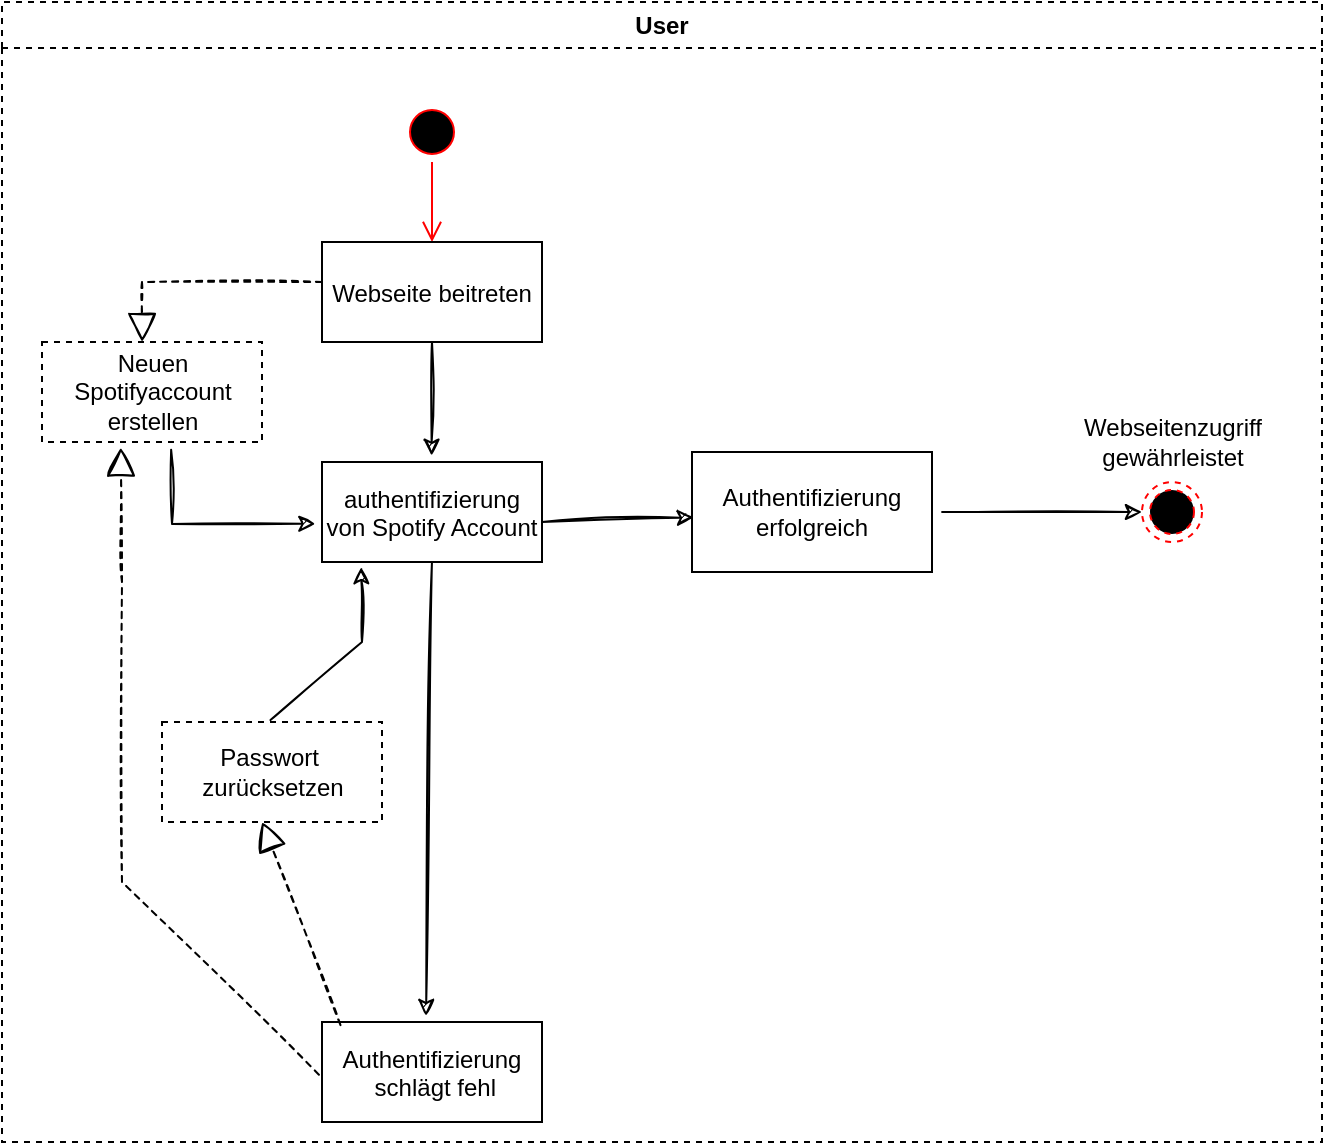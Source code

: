 <mxfile version="20.6.2" type="device"><diagram name="Page-1" id="e7e014a7-5840-1c2e-5031-d8a46d1fe8dd"><mxGraphModel dx="1255" dy="689" grid="1" gridSize="10" guides="1" tooltips="1" connect="1" arrows="1" fold="1" page="1" pageScale="1" pageWidth="1169" pageHeight="826" background="none" math="0" shadow="0"><root><mxCell id="0"/><mxCell id="1" parent="0"/><mxCell id="2" value="User" style="swimlane;whiteSpace=wrap;dashed=1;" parent="1" vertex="1"><mxGeometry x="370" y="90" width="660" height="570" as="geometry"/></mxCell><mxCell id="5" value="" style="ellipse;shape=startState;fillColor=#000000;strokeColor=#ff0000;" parent="2" vertex="1"><mxGeometry x="200" y="50" width="30" height="30" as="geometry"/></mxCell><mxCell id="6" value="" style="edgeStyle=elbowEdgeStyle;elbow=horizontal;verticalAlign=bottom;endArrow=open;endSize=8;strokeColor=#FF0000;endFill=1;rounded=0" parent="2" source="5" target="7" edge="1"><mxGeometry x="200" y="50" as="geometry"><mxPoint x="215" y="120" as="targetPoint"/></mxGeometry></mxCell><mxCell id="7" value="Webseite beitreten" style="" parent="2" vertex="1"><mxGeometry x="160" y="120" width="110" height="50" as="geometry"/></mxCell><mxCell id="8" value="authentifizierung&#10;von Spotify Account" style="" parent="2" vertex="1"><mxGeometry x="160" y="230" width="110" height="50" as="geometry"/></mxCell><mxCell id="10" value="Authentifizierung&#10; schlägt fehl" style="" parent="2" vertex="1"><mxGeometry x="160" y="510" width="110" height="50" as="geometry"/></mxCell><mxCell id="kXZ6agIpNdv1PfCAxv_z-41" value="Authentifizierung erfolgreich" style="whiteSpace=wrap;html=1;fillColor=rgb(255, 255, 255);strokeColor=rgb(0, 0, 0);fontColor=rgb(0, 0, 0);" vertex="1" parent="2"><mxGeometry x="345" y="225" width="120" height="60" as="geometry"/></mxCell><mxCell id="kXZ6agIpNdv1PfCAxv_z-50" value="" style="endArrow=classic;html=1;rounded=0;sketch=1;entryX=0.498;entryY=-0.063;entryDx=0;entryDy=0;entryPerimeter=0;" edge="1" parent="2" target="8"><mxGeometry width="50" height="50" relative="1" as="geometry"><mxPoint x="215" y="170" as="sourcePoint"/><mxPoint x="300" y="230" as="targetPoint"/></mxGeometry></mxCell><mxCell id="kXZ6agIpNdv1PfCAxv_z-59" value="" style="endArrow=block;dashed=1;endFill=0;endSize=12;html=1;rounded=0;sketch=1;entryX=0.455;entryY=0;entryDx=0;entryDy=0;entryPerimeter=0;exitX=0;exitY=0.4;exitDx=0;exitDy=0;exitPerimeter=0;" edge="1" parent="2" source="7"><mxGeometry width="160" relative="1" as="geometry"><mxPoint x="70" y="90" as="sourcePoint"/><mxPoint x="70.05" y="170" as="targetPoint"/><Array as="points"><mxPoint x="70" y="140"/></Array></mxGeometry></mxCell><mxCell id="kXZ6agIpNdv1PfCAxv_z-60" value="" style="endArrow=block;dashed=1;endFill=0;endSize=12;html=1;rounded=0;sketch=1;exitX=-0.014;exitY=0.527;exitDx=0;exitDy=0;exitPerimeter=0;entryX=0.358;entryY=1.055;entryDx=0;entryDy=0;entryPerimeter=0;" edge="1" parent="2" source="10" target="kXZ6agIpNdv1PfCAxv_z-61"><mxGeometry width="160" relative="1" as="geometry"><mxPoint x="270" y="360" as="sourcePoint"/><mxPoint x="70" y="240" as="targetPoint"/><Array as="points"><mxPoint x="60" y="440"/><mxPoint x="60" y="290"/></Array></mxGeometry></mxCell><mxCell id="kXZ6agIpNdv1PfCAxv_z-61" value="Neuen&lt;br&gt;Spotifyaccount&lt;br&gt;erstellen" style="html=1;dashed=1;" vertex="1" parent="2"><mxGeometry x="20" y="170" width="110" height="50" as="geometry"/></mxCell><mxCell id="kXZ6agIpNdv1PfCAxv_z-62" value="" style="endArrow=classic;html=1;rounded=0;sketch=1;entryX=0.473;entryY=-0.06;entryDx=0;entryDy=0;entryPerimeter=0;" edge="1" parent="2" target="10"><mxGeometry width="50" height="50" relative="1" as="geometry"><mxPoint x="214.98" y="280" as="sourcePoint"/><mxPoint x="214.76" y="336.85" as="targetPoint"/></mxGeometry></mxCell><mxCell id="kXZ6agIpNdv1PfCAxv_z-64" value="Passwort&amp;nbsp;&lt;br&gt;zurücksetzen" style="html=1;dashed=1;" vertex="1" parent="2"><mxGeometry x="80" y="360" width="110" height="50" as="geometry"/></mxCell><mxCell id="kXZ6agIpNdv1PfCAxv_z-65" value="" style="endArrow=block;dashed=1;endFill=0;endSize=12;html=1;rounded=0;sketch=1;exitX=0.084;exitY=0.031;exitDx=0;exitDy=0;exitPerimeter=0;entryX=0.455;entryY=1;entryDx=0;entryDy=0;entryPerimeter=0;" edge="1" parent="2" source="10" target="kXZ6agIpNdv1PfCAxv_z-64"><mxGeometry width="160" relative="1" as="geometry"><mxPoint x="230" y="410" as="sourcePoint"/><mxPoint x="390" y="410" as="targetPoint"/></mxGeometry></mxCell><mxCell id="kXZ6agIpNdv1PfCAxv_z-66" value="" style="endArrow=classic;html=1;rounded=0;sketch=1;exitX=0.493;exitY=-0.019;exitDx=0;exitDy=0;exitPerimeter=0;entryX=0.178;entryY=1.052;entryDx=0;entryDy=0;entryPerimeter=0;" edge="1" parent="2" source="kXZ6agIpNdv1PfCAxv_z-64" target="8"><mxGeometry width="50" height="50" relative="1" as="geometry"><mxPoint x="290" y="300" as="sourcePoint"/><mxPoint x="134" y="300" as="targetPoint"/><Array as="points"><mxPoint x="180" y="320"/></Array></mxGeometry></mxCell><mxCell id="kXZ6agIpNdv1PfCAxv_z-67" value="" style="endArrow=classic;html=1;rounded=0;sketch=1;exitX=0.587;exitY=1.077;exitDx=0;exitDy=0;exitPerimeter=0;entryX=-0.03;entryY=0.618;entryDx=0;entryDy=0;entryPerimeter=0;" edge="1" parent="2" source="kXZ6agIpNdv1PfCAxv_z-61" target="8"><mxGeometry width="50" height="50" relative="1" as="geometry"><mxPoint x="290" y="300" as="sourcePoint"/><mxPoint x="90" y="280" as="targetPoint"/><Array as="points"><mxPoint x="85" y="261"/></Array></mxGeometry></mxCell><mxCell id="kXZ6agIpNdv1PfCAxv_z-51" value="" style="endArrow=classic;html=1;rounded=0;sketch=1;exitX=1;exitY=0.6;exitDx=0;exitDy=0;exitPerimeter=0;entryX=0.008;entryY=0.545;entryDx=0;entryDy=0;entryPerimeter=0;" edge="1" parent="2" source="8" target="kXZ6agIpNdv1PfCAxv_z-41"><mxGeometry width="50" height="50" relative="1" as="geometry"><mxPoint x="250" y="270" as="sourcePoint"/><mxPoint x="340" y="250" as="targetPoint"/></mxGeometry></mxCell><mxCell id="kXZ6agIpNdv1PfCAxv_z-68" value="" style="ellipse;html=1;shape=endState;fillColor=#000000;strokeColor=#ff0000;dashed=1;" vertex="1" parent="2"><mxGeometry x="570" y="240" width="30" height="30" as="geometry"/></mxCell><mxCell id="kXZ6agIpNdv1PfCAxv_z-70" value="" style="endArrow=classic;html=1;rounded=0;sketch=1;entryX=0;entryY=0.5;entryDx=0;entryDy=0;exitX=1.042;exitY=0.5;exitDx=0;exitDy=0;exitPerimeter=0;" edge="1" parent="2" source="kXZ6agIpNdv1PfCAxv_z-41" target="kXZ6agIpNdv1PfCAxv_z-68"><mxGeometry width="50" height="50" relative="1" as="geometry"><mxPoint x="310" y="330" as="sourcePoint"/><mxPoint x="360" y="280" as="targetPoint"/></mxGeometry></mxCell><mxCell id="kXZ6agIpNdv1PfCAxv_z-71" value="Webseitenzugriff&lt;br&gt;gewährleistet" style="text;html=1;align=center;verticalAlign=middle;resizable=0;points=[];autosize=1;strokeColor=none;fillColor=none;dashed=1;" vertex="1" parent="2"><mxGeometry x="530" y="200" width="110" height="40" as="geometry"/></mxCell></root></mxGraphModel></diagram></mxfile>